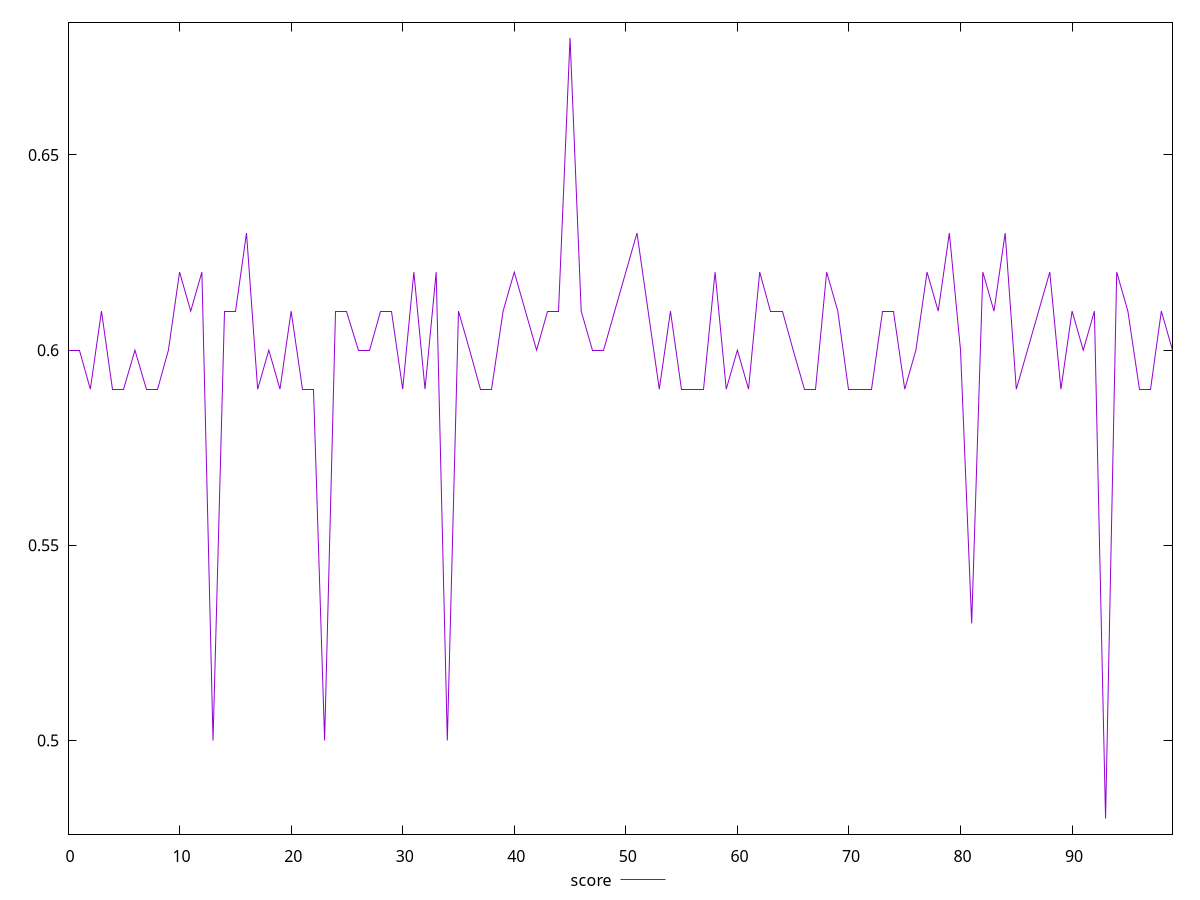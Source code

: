 reset

$score <<EOF
0 0.6
1 0.6
2 0.59
3 0.61
4 0.59
5 0.59
6 0.6
7 0.59
8 0.59
9 0.6
10 0.62
11 0.61
12 0.62
13 0.5
14 0.61
15 0.61
16 0.63
17 0.59
18 0.6
19 0.59
20 0.61
21 0.59
22 0.59
23 0.5
24 0.61
25 0.61
26 0.6
27 0.6
28 0.61
29 0.61
30 0.59
31 0.62
32 0.59
33 0.62
34 0.5
35 0.61
36 0.6
37 0.59
38 0.59
39 0.61
40 0.62
41 0.61
42 0.6
43 0.61
44 0.61
45 0.68
46 0.61
47 0.6
48 0.6
49 0.61
50 0.62
51 0.63
52 0.61
53 0.59
54 0.61
55 0.59
56 0.59
57 0.59
58 0.62
59 0.59
60 0.6
61 0.59
62 0.62
63 0.61
64 0.61
65 0.6
66 0.59
67 0.59
68 0.62
69 0.61
70 0.59
71 0.59
72 0.59
73 0.61
74 0.61
75 0.59
76 0.6
77 0.62
78 0.61
79 0.63
80 0.6
81 0.53
82 0.62
83 0.61
84 0.63
85 0.59
86 0.6
87 0.61
88 0.62
89 0.59
90 0.61
91 0.6
92 0.61
93 0.48
94 0.62
95 0.61
96 0.59
97 0.59
98 0.61
99 0.6
EOF

set key outside below
set xrange [0:99]
set yrange [0.476:0.684]
set trange [0.476:0.684]
set terminal svg size 640, 500 enhanced background rgb 'white'
set output "report_00025_2021-02-22T21:38:55.199Z/uses-http2/samples/pages+cached+noadtech+nomedia/score/values.svg"

plot $score title "score" with line

reset
